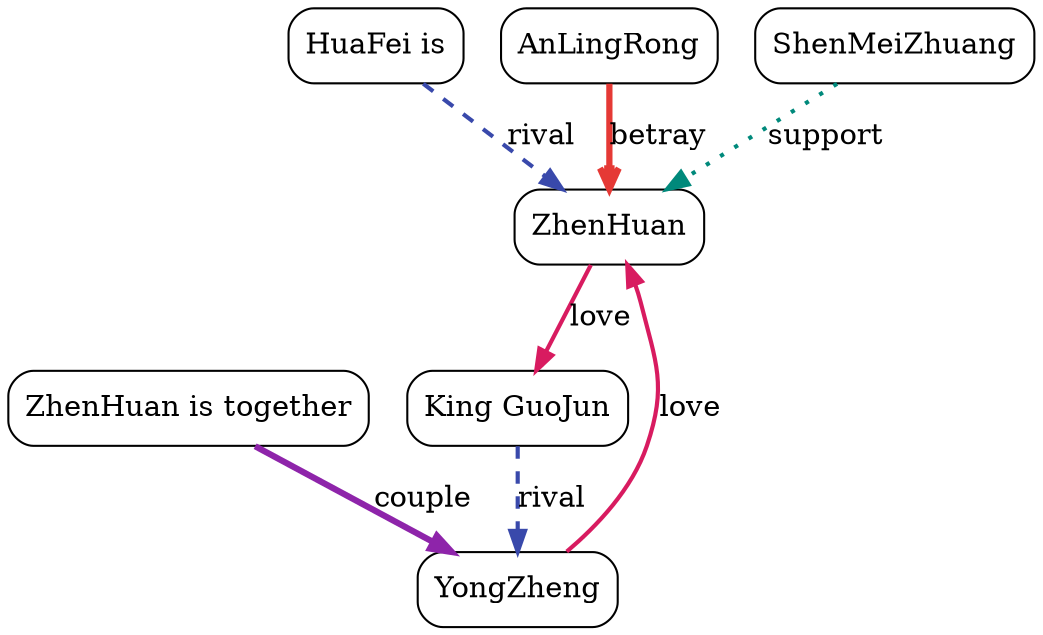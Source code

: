 strict digraph G {
  n1 [ label="ZhenHuan" shape="box" style="rounded" ];
  n2 [ label="King GuoJun" shape="box" style="rounded" ];
  n3 [ label="YongZheng" shape="box" style="rounded" ];
  n4 [ label="ZhenHuan is together" shape="box" style="rounded" ];
  n5 [ label="HuaFei is" shape="box" style="rounded" ];
  n6 [ label="AnLingRong" shape="box" style="rounded" ];
  n7 [ label="ShenMeiZhuang" shape="box" style="rounded" ];
  n1 -> n2 [ label="love" color="#d81b60" penwidth="2" style="solid" arrowhead="normal" ];
  n3 -> n1 [ label="love" color="#d81b60" penwidth="2" style="solid" arrowhead="normal" ];
  n4 -> n3 [ label="couple" color="#8e24aa" penwidth="3" style="bold" arrowhead="normal" ];
  n5 -> n1 [ label="rival" color="#3949ab" penwidth="2" style="dashed" arrowhead="normal" ];
  n2 -> n3 [ label="rival" color="#3949ab" penwidth="2" style="dashed" arrowhead="normal" ];
  n6 -> n1 [ label="betray" color="#e53935" penwidth="3" style="solid" arrowhead="vee" ];
  n7 -> n1 [ label="support" color="#00897b" penwidth="2" style="dotted" arrowhead="normal" ];
}
